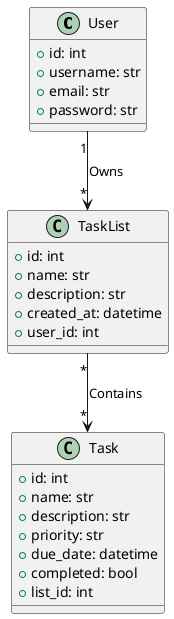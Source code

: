 @startuml
class User {
    + id: int
    + username: str
    + email: str
    + password: str
}

class TaskList {
    + id: int
    + name: str
    + description: str
    + created_at: datetime
    + user_id: int
}

class Task {
    + id: int
    + name: str
    + description: str
    + priority: str
    + due_date: datetime
    + completed: bool
    + list_id: int
}

User "1" --> "*" TaskList: Owns
TaskList "*" --> "*" Task: Contains
@enduml